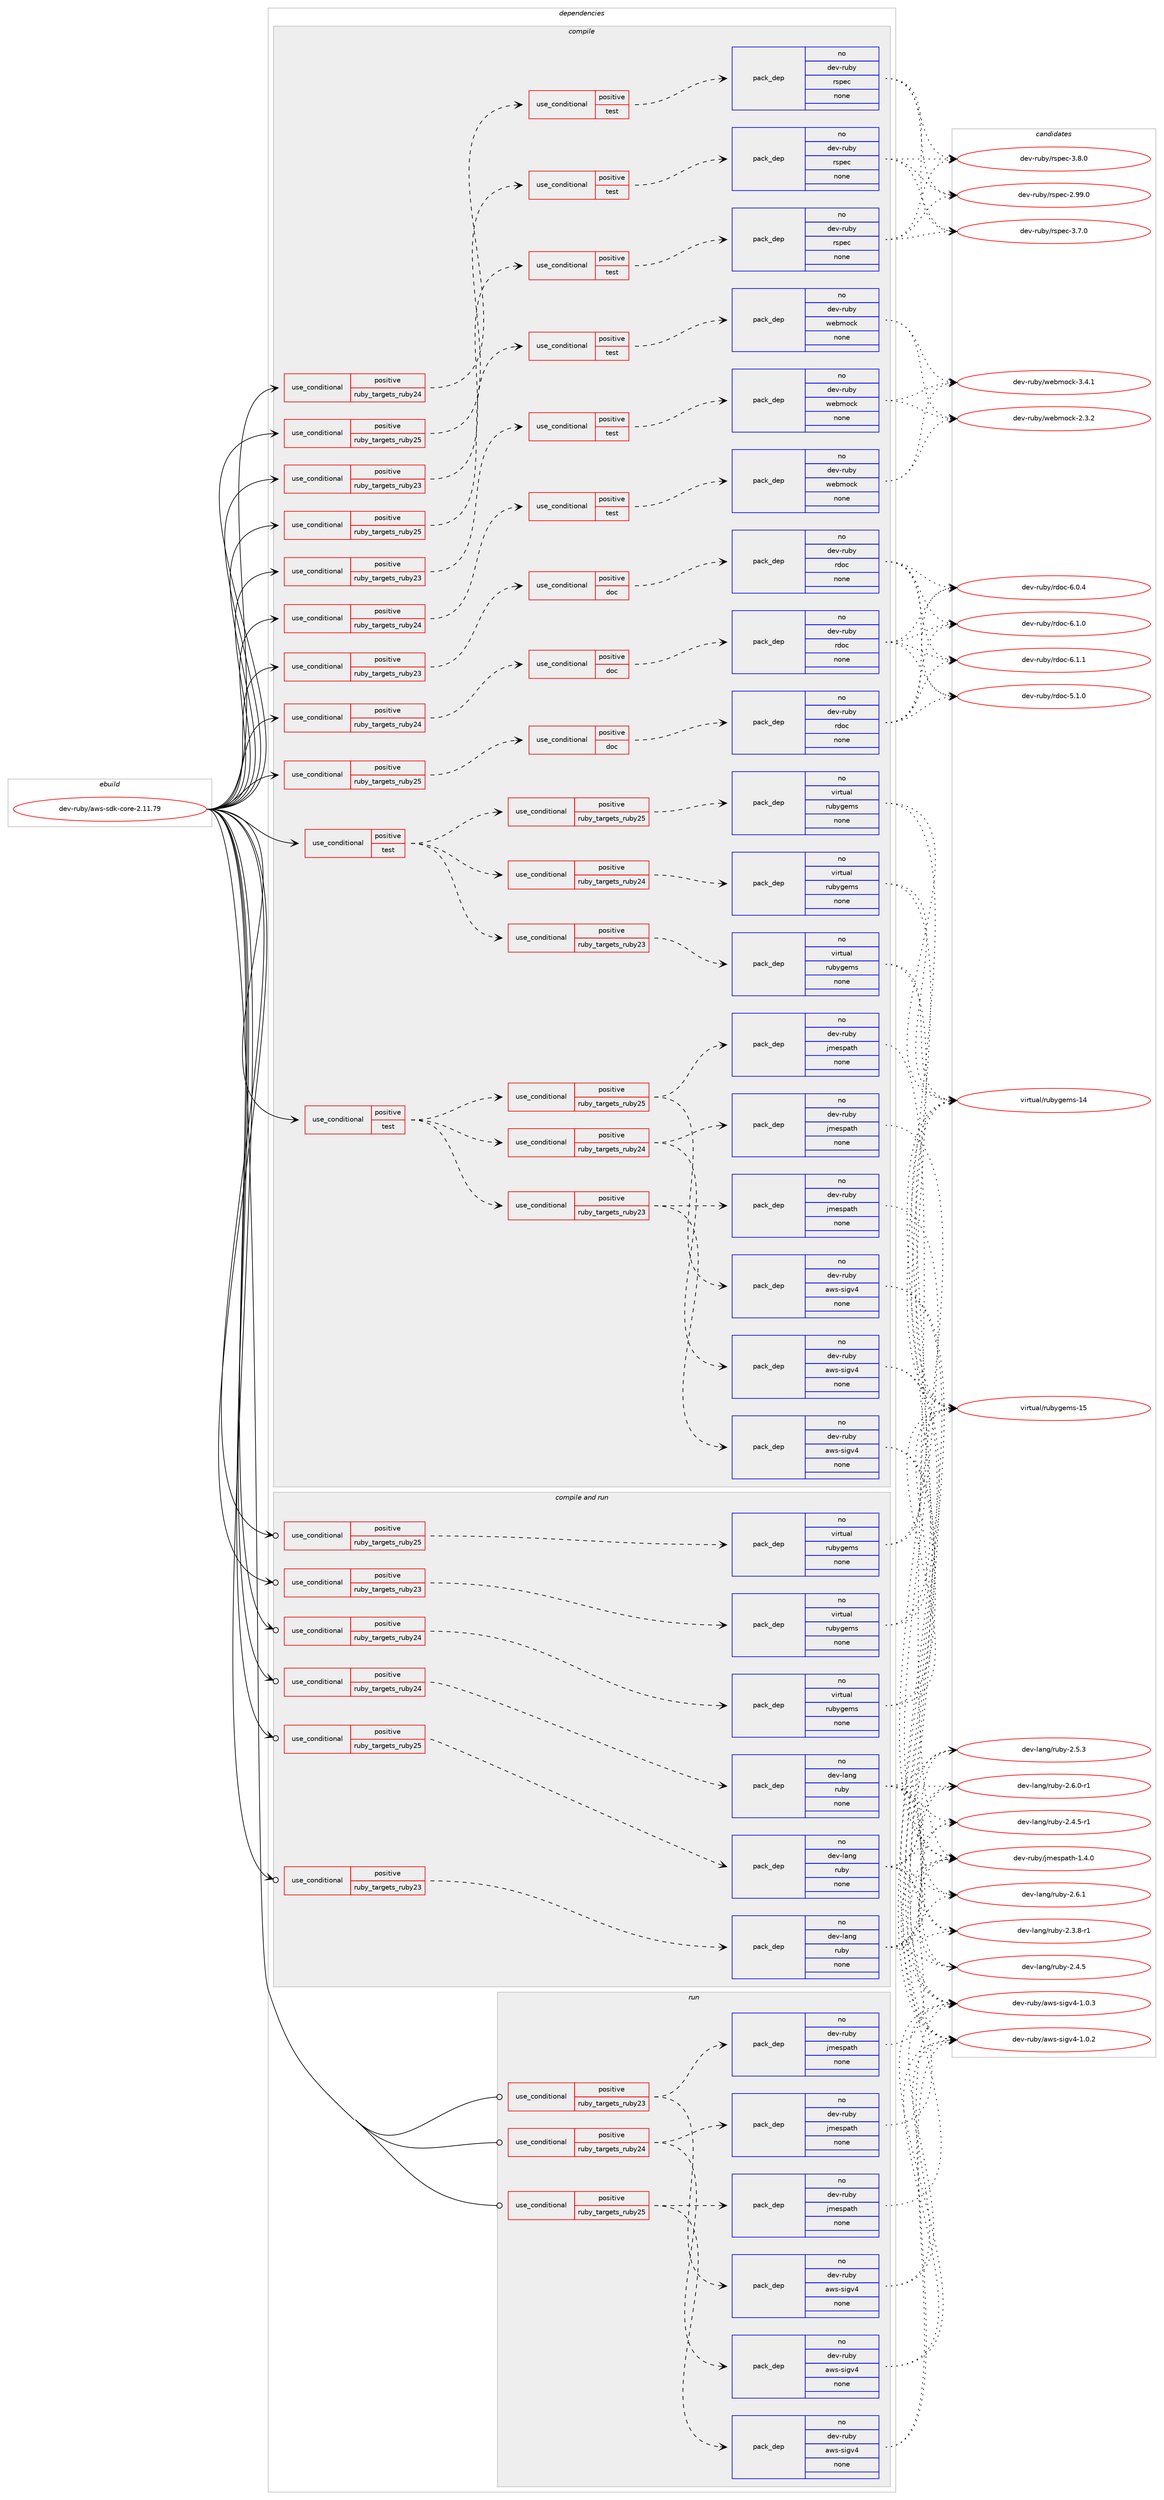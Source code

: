 digraph prolog {

# *************
# Graph options
# *************

newrank=true;
concentrate=true;
compound=true;
graph [rankdir=LR,fontname=Helvetica,fontsize=10,ranksep=1.5];#, ranksep=2.5, nodesep=0.2];
edge  [arrowhead=vee];
node  [fontname=Helvetica,fontsize=10];

# **********
# The ebuild
# **********

subgraph cluster_leftcol {
color=gray;
rank=same;
label=<<i>ebuild</i>>;
id [label="dev-ruby/aws-sdk-core-2.11.79", color=red, width=4, href="../dev-ruby/aws-sdk-core-2.11.79.svg"];
}

# ****************
# The dependencies
# ****************

subgraph cluster_midcol {
color=gray;
label=<<i>dependencies</i>>;
subgraph cluster_compile {
fillcolor="#eeeeee";
style=filled;
label=<<i>compile</i>>;
subgraph cond394315 {
dependency1482805 [label=<<TABLE BORDER="0" CELLBORDER="1" CELLSPACING="0" CELLPADDING="4"><TR><TD ROWSPAN="3" CELLPADDING="10">use_conditional</TD></TR><TR><TD>positive</TD></TR><TR><TD>ruby_targets_ruby23</TD></TR></TABLE>>, shape=none, color=red];
subgraph cond394316 {
dependency1482806 [label=<<TABLE BORDER="0" CELLBORDER="1" CELLSPACING="0" CELLPADDING="4"><TR><TD ROWSPAN="3" CELLPADDING="10">use_conditional</TD></TR><TR><TD>positive</TD></TR><TR><TD>doc</TD></TR></TABLE>>, shape=none, color=red];
subgraph pack1065058 {
dependency1482807 [label=<<TABLE BORDER="0" CELLBORDER="1" CELLSPACING="0" CELLPADDING="4" WIDTH="220"><TR><TD ROWSPAN="6" CELLPADDING="30">pack_dep</TD></TR><TR><TD WIDTH="110">no</TD></TR><TR><TD>dev-ruby</TD></TR><TR><TD>rdoc</TD></TR><TR><TD>none</TD></TR><TR><TD></TD></TR></TABLE>>, shape=none, color=blue];
}
dependency1482806:e -> dependency1482807:w [weight=20,style="dashed",arrowhead="vee"];
}
dependency1482805:e -> dependency1482806:w [weight=20,style="dashed",arrowhead="vee"];
}
id:e -> dependency1482805:w [weight=20,style="solid",arrowhead="vee"];
subgraph cond394317 {
dependency1482808 [label=<<TABLE BORDER="0" CELLBORDER="1" CELLSPACING="0" CELLPADDING="4"><TR><TD ROWSPAN="3" CELLPADDING="10">use_conditional</TD></TR><TR><TD>positive</TD></TR><TR><TD>ruby_targets_ruby23</TD></TR></TABLE>>, shape=none, color=red];
subgraph cond394318 {
dependency1482809 [label=<<TABLE BORDER="0" CELLBORDER="1" CELLSPACING="0" CELLPADDING="4"><TR><TD ROWSPAN="3" CELLPADDING="10">use_conditional</TD></TR><TR><TD>positive</TD></TR><TR><TD>test</TD></TR></TABLE>>, shape=none, color=red];
subgraph pack1065059 {
dependency1482810 [label=<<TABLE BORDER="0" CELLBORDER="1" CELLSPACING="0" CELLPADDING="4" WIDTH="220"><TR><TD ROWSPAN="6" CELLPADDING="30">pack_dep</TD></TR><TR><TD WIDTH="110">no</TD></TR><TR><TD>dev-ruby</TD></TR><TR><TD>rspec</TD></TR><TR><TD>none</TD></TR><TR><TD></TD></TR></TABLE>>, shape=none, color=blue];
}
dependency1482809:e -> dependency1482810:w [weight=20,style="dashed",arrowhead="vee"];
}
dependency1482808:e -> dependency1482809:w [weight=20,style="dashed",arrowhead="vee"];
}
id:e -> dependency1482808:w [weight=20,style="solid",arrowhead="vee"];
subgraph cond394319 {
dependency1482811 [label=<<TABLE BORDER="0" CELLBORDER="1" CELLSPACING="0" CELLPADDING="4"><TR><TD ROWSPAN="3" CELLPADDING="10">use_conditional</TD></TR><TR><TD>positive</TD></TR><TR><TD>ruby_targets_ruby23</TD></TR></TABLE>>, shape=none, color=red];
subgraph cond394320 {
dependency1482812 [label=<<TABLE BORDER="0" CELLBORDER="1" CELLSPACING="0" CELLPADDING="4"><TR><TD ROWSPAN="3" CELLPADDING="10">use_conditional</TD></TR><TR><TD>positive</TD></TR><TR><TD>test</TD></TR></TABLE>>, shape=none, color=red];
subgraph pack1065060 {
dependency1482813 [label=<<TABLE BORDER="0" CELLBORDER="1" CELLSPACING="0" CELLPADDING="4" WIDTH="220"><TR><TD ROWSPAN="6" CELLPADDING="30">pack_dep</TD></TR><TR><TD WIDTH="110">no</TD></TR><TR><TD>dev-ruby</TD></TR><TR><TD>webmock</TD></TR><TR><TD>none</TD></TR><TR><TD></TD></TR></TABLE>>, shape=none, color=blue];
}
dependency1482812:e -> dependency1482813:w [weight=20,style="dashed",arrowhead="vee"];
}
dependency1482811:e -> dependency1482812:w [weight=20,style="dashed",arrowhead="vee"];
}
id:e -> dependency1482811:w [weight=20,style="solid",arrowhead="vee"];
subgraph cond394321 {
dependency1482814 [label=<<TABLE BORDER="0" CELLBORDER="1" CELLSPACING="0" CELLPADDING="4"><TR><TD ROWSPAN="3" CELLPADDING="10">use_conditional</TD></TR><TR><TD>positive</TD></TR><TR><TD>ruby_targets_ruby24</TD></TR></TABLE>>, shape=none, color=red];
subgraph cond394322 {
dependency1482815 [label=<<TABLE BORDER="0" CELLBORDER="1" CELLSPACING="0" CELLPADDING="4"><TR><TD ROWSPAN="3" CELLPADDING="10">use_conditional</TD></TR><TR><TD>positive</TD></TR><TR><TD>doc</TD></TR></TABLE>>, shape=none, color=red];
subgraph pack1065061 {
dependency1482816 [label=<<TABLE BORDER="0" CELLBORDER="1" CELLSPACING="0" CELLPADDING="4" WIDTH="220"><TR><TD ROWSPAN="6" CELLPADDING="30">pack_dep</TD></TR><TR><TD WIDTH="110">no</TD></TR><TR><TD>dev-ruby</TD></TR><TR><TD>rdoc</TD></TR><TR><TD>none</TD></TR><TR><TD></TD></TR></TABLE>>, shape=none, color=blue];
}
dependency1482815:e -> dependency1482816:w [weight=20,style="dashed",arrowhead="vee"];
}
dependency1482814:e -> dependency1482815:w [weight=20,style="dashed",arrowhead="vee"];
}
id:e -> dependency1482814:w [weight=20,style="solid",arrowhead="vee"];
subgraph cond394323 {
dependency1482817 [label=<<TABLE BORDER="0" CELLBORDER="1" CELLSPACING="0" CELLPADDING="4"><TR><TD ROWSPAN="3" CELLPADDING="10">use_conditional</TD></TR><TR><TD>positive</TD></TR><TR><TD>ruby_targets_ruby24</TD></TR></TABLE>>, shape=none, color=red];
subgraph cond394324 {
dependency1482818 [label=<<TABLE BORDER="0" CELLBORDER="1" CELLSPACING="0" CELLPADDING="4"><TR><TD ROWSPAN="3" CELLPADDING="10">use_conditional</TD></TR><TR><TD>positive</TD></TR><TR><TD>test</TD></TR></TABLE>>, shape=none, color=red];
subgraph pack1065062 {
dependency1482819 [label=<<TABLE BORDER="0" CELLBORDER="1" CELLSPACING="0" CELLPADDING="4" WIDTH="220"><TR><TD ROWSPAN="6" CELLPADDING="30">pack_dep</TD></TR><TR><TD WIDTH="110">no</TD></TR><TR><TD>dev-ruby</TD></TR><TR><TD>rspec</TD></TR><TR><TD>none</TD></TR><TR><TD></TD></TR></TABLE>>, shape=none, color=blue];
}
dependency1482818:e -> dependency1482819:w [weight=20,style="dashed",arrowhead="vee"];
}
dependency1482817:e -> dependency1482818:w [weight=20,style="dashed",arrowhead="vee"];
}
id:e -> dependency1482817:w [weight=20,style="solid",arrowhead="vee"];
subgraph cond394325 {
dependency1482820 [label=<<TABLE BORDER="0" CELLBORDER="1" CELLSPACING="0" CELLPADDING="4"><TR><TD ROWSPAN="3" CELLPADDING="10">use_conditional</TD></TR><TR><TD>positive</TD></TR><TR><TD>ruby_targets_ruby24</TD></TR></TABLE>>, shape=none, color=red];
subgraph cond394326 {
dependency1482821 [label=<<TABLE BORDER="0" CELLBORDER="1" CELLSPACING="0" CELLPADDING="4"><TR><TD ROWSPAN="3" CELLPADDING="10">use_conditional</TD></TR><TR><TD>positive</TD></TR><TR><TD>test</TD></TR></TABLE>>, shape=none, color=red];
subgraph pack1065063 {
dependency1482822 [label=<<TABLE BORDER="0" CELLBORDER="1" CELLSPACING="0" CELLPADDING="4" WIDTH="220"><TR><TD ROWSPAN="6" CELLPADDING="30">pack_dep</TD></TR><TR><TD WIDTH="110">no</TD></TR><TR><TD>dev-ruby</TD></TR><TR><TD>webmock</TD></TR><TR><TD>none</TD></TR><TR><TD></TD></TR></TABLE>>, shape=none, color=blue];
}
dependency1482821:e -> dependency1482822:w [weight=20,style="dashed",arrowhead="vee"];
}
dependency1482820:e -> dependency1482821:w [weight=20,style="dashed",arrowhead="vee"];
}
id:e -> dependency1482820:w [weight=20,style="solid",arrowhead="vee"];
subgraph cond394327 {
dependency1482823 [label=<<TABLE BORDER="0" CELLBORDER="1" CELLSPACING="0" CELLPADDING="4"><TR><TD ROWSPAN="3" CELLPADDING="10">use_conditional</TD></TR><TR><TD>positive</TD></TR><TR><TD>ruby_targets_ruby25</TD></TR></TABLE>>, shape=none, color=red];
subgraph cond394328 {
dependency1482824 [label=<<TABLE BORDER="0" CELLBORDER="1" CELLSPACING="0" CELLPADDING="4"><TR><TD ROWSPAN="3" CELLPADDING="10">use_conditional</TD></TR><TR><TD>positive</TD></TR><TR><TD>doc</TD></TR></TABLE>>, shape=none, color=red];
subgraph pack1065064 {
dependency1482825 [label=<<TABLE BORDER="0" CELLBORDER="1" CELLSPACING="0" CELLPADDING="4" WIDTH="220"><TR><TD ROWSPAN="6" CELLPADDING="30">pack_dep</TD></TR><TR><TD WIDTH="110">no</TD></TR><TR><TD>dev-ruby</TD></TR><TR><TD>rdoc</TD></TR><TR><TD>none</TD></TR><TR><TD></TD></TR></TABLE>>, shape=none, color=blue];
}
dependency1482824:e -> dependency1482825:w [weight=20,style="dashed",arrowhead="vee"];
}
dependency1482823:e -> dependency1482824:w [weight=20,style="dashed",arrowhead="vee"];
}
id:e -> dependency1482823:w [weight=20,style="solid",arrowhead="vee"];
subgraph cond394329 {
dependency1482826 [label=<<TABLE BORDER="0" CELLBORDER="1" CELLSPACING="0" CELLPADDING="4"><TR><TD ROWSPAN="3" CELLPADDING="10">use_conditional</TD></TR><TR><TD>positive</TD></TR><TR><TD>ruby_targets_ruby25</TD></TR></TABLE>>, shape=none, color=red];
subgraph cond394330 {
dependency1482827 [label=<<TABLE BORDER="0" CELLBORDER="1" CELLSPACING="0" CELLPADDING="4"><TR><TD ROWSPAN="3" CELLPADDING="10">use_conditional</TD></TR><TR><TD>positive</TD></TR><TR><TD>test</TD></TR></TABLE>>, shape=none, color=red];
subgraph pack1065065 {
dependency1482828 [label=<<TABLE BORDER="0" CELLBORDER="1" CELLSPACING="0" CELLPADDING="4" WIDTH="220"><TR><TD ROWSPAN="6" CELLPADDING="30">pack_dep</TD></TR><TR><TD WIDTH="110">no</TD></TR><TR><TD>dev-ruby</TD></TR><TR><TD>rspec</TD></TR><TR><TD>none</TD></TR><TR><TD></TD></TR></TABLE>>, shape=none, color=blue];
}
dependency1482827:e -> dependency1482828:w [weight=20,style="dashed",arrowhead="vee"];
}
dependency1482826:e -> dependency1482827:w [weight=20,style="dashed",arrowhead="vee"];
}
id:e -> dependency1482826:w [weight=20,style="solid",arrowhead="vee"];
subgraph cond394331 {
dependency1482829 [label=<<TABLE BORDER="0" CELLBORDER="1" CELLSPACING="0" CELLPADDING="4"><TR><TD ROWSPAN="3" CELLPADDING="10">use_conditional</TD></TR><TR><TD>positive</TD></TR><TR><TD>ruby_targets_ruby25</TD></TR></TABLE>>, shape=none, color=red];
subgraph cond394332 {
dependency1482830 [label=<<TABLE BORDER="0" CELLBORDER="1" CELLSPACING="0" CELLPADDING="4"><TR><TD ROWSPAN="3" CELLPADDING="10">use_conditional</TD></TR><TR><TD>positive</TD></TR><TR><TD>test</TD></TR></TABLE>>, shape=none, color=red];
subgraph pack1065066 {
dependency1482831 [label=<<TABLE BORDER="0" CELLBORDER="1" CELLSPACING="0" CELLPADDING="4" WIDTH="220"><TR><TD ROWSPAN="6" CELLPADDING="30">pack_dep</TD></TR><TR><TD WIDTH="110">no</TD></TR><TR><TD>dev-ruby</TD></TR><TR><TD>webmock</TD></TR><TR><TD>none</TD></TR><TR><TD></TD></TR></TABLE>>, shape=none, color=blue];
}
dependency1482830:e -> dependency1482831:w [weight=20,style="dashed",arrowhead="vee"];
}
dependency1482829:e -> dependency1482830:w [weight=20,style="dashed",arrowhead="vee"];
}
id:e -> dependency1482829:w [weight=20,style="solid",arrowhead="vee"];
subgraph cond394333 {
dependency1482832 [label=<<TABLE BORDER="0" CELLBORDER="1" CELLSPACING="0" CELLPADDING="4"><TR><TD ROWSPAN="3" CELLPADDING="10">use_conditional</TD></TR><TR><TD>positive</TD></TR><TR><TD>test</TD></TR></TABLE>>, shape=none, color=red];
subgraph cond394334 {
dependency1482833 [label=<<TABLE BORDER="0" CELLBORDER="1" CELLSPACING="0" CELLPADDING="4"><TR><TD ROWSPAN="3" CELLPADDING="10">use_conditional</TD></TR><TR><TD>positive</TD></TR><TR><TD>ruby_targets_ruby23</TD></TR></TABLE>>, shape=none, color=red];
subgraph pack1065067 {
dependency1482834 [label=<<TABLE BORDER="0" CELLBORDER="1" CELLSPACING="0" CELLPADDING="4" WIDTH="220"><TR><TD ROWSPAN="6" CELLPADDING="30">pack_dep</TD></TR><TR><TD WIDTH="110">no</TD></TR><TR><TD>dev-ruby</TD></TR><TR><TD>aws-sigv4</TD></TR><TR><TD>none</TD></TR><TR><TD></TD></TR></TABLE>>, shape=none, color=blue];
}
dependency1482833:e -> dependency1482834:w [weight=20,style="dashed",arrowhead="vee"];
subgraph pack1065068 {
dependency1482835 [label=<<TABLE BORDER="0" CELLBORDER="1" CELLSPACING="0" CELLPADDING="4" WIDTH="220"><TR><TD ROWSPAN="6" CELLPADDING="30">pack_dep</TD></TR><TR><TD WIDTH="110">no</TD></TR><TR><TD>dev-ruby</TD></TR><TR><TD>jmespath</TD></TR><TR><TD>none</TD></TR><TR><TD></TD></TR></TABLE>>, shape=none, color=blue];
}
dependency1482833:e -> dependency1482835:w [weight=20,style="dashed",arrowhead="vee"];
}
dependency1482832:e -> dependency1482833:w [weight=20,style="dashed",arrowhead="vee"];
subgraph cond394335 {
dependency1482836 [label=<<TABLE BORDER="0" CELLBORDER="1" CELLSPACING="0" CELLPADDING="4"><TR><TD ROWSPAN="3" CELLPADDING="10">use_conditional</TD></TR><TR><TD>positive</TD></TR><TR><TD>ruby_targets_ruby24</TD></TR></TABLE>>, shape=none, color=red];
subgraph pack1065069 {
dependency1482837 [label=<<TABLE BORDER="0" CELLBORDER="1" CELLSPACING="0" CELLPADDING="4" WIDTH="220"><TR><TD ROWSPAN="6" CELLPADDING="30">pack_dep</TD></TR><TR><TD WIDTH="110">no</TD></TR><TR><TD>dev-ruby</TD></TR><TR><TD>aws-sigv4</TD></TR><TR><TD>none</TD></TR><TR><TD></TD></TR></TABLE>>, shape=none, color=blue];
}
dependency1482836:e -> dependency1482837:w [weight=20,style="dashed",arrowhead="vee"];
subgraph pack1065070 {
dependency1482838 [label=<<TABLE BORDER="0" CELLBORDER="1" CELLSPACING="0" CELLPADDING="4" WIDTH="220"><TR><TD ROWSPAN="6" CELLPADDING="30">pack_dep</TD></TR><TR><TD WIDTH="110">no</TD></TR><TR><TD>dev-ruby</TD></TR><TR><TD>jmespath</TD></TR><TR><TD>none</TD></TR><TR><TD></TD></TR></TABLE>>, shape=none, color=blue];
}
dependency1482836:e -> dependency1482838:w [weight=20,style="dashed",arrowhead="vee"];
}
dependency1482832:e -> dependency1482836:w [weight=20,style="dashed",arrowhead="vee"];
subgraph cond394336 {
dependency1482839 [label=<<TABLE BORDER="0" CELLBORDER="1" CELLSPACING="0" CELLPADDING="4"><TR><TD ROWSPAN="3" CELLPADDING="10">use_conditional</TD></TR><TR><TD>positive</TD></TR><TR><TD>ruby_targets_ruby25</TD></TR></TABLE>>, shape=none, color=red];
subgraph pack1065071 {
dependency1482840 [label=<<TABLE BORDER="0" CELLBORDER="1" CELLSPACING="0" CELLPADDING="4" WIDTH="220"><TR><TD ROWSPAN="6" CELLPADDING="30">pack_dep</TD></TR><TR><TD WIDTH="110">no</TD></TR><TR><TD>dev-ruby</TD></TR><TR><TD>aws-sigv4</TD></TR><TR><TD>none</TD></TR><TR><TD></TD></TR></TABLE>>, shape=none, color=blue];
}
dependency1482839:e -> dependency1482840:w [weight=20,style="dashed",arrowhead="vee"];
subgraph pack1065072 {
dependency1482841 [label=<<TABLE BORDER="0" CELLBORDER="1" CELLSPACING="0" CELLPADDING="4" WIDTH="220"><TR><TD ROWSPAN="6" CELLPADDING="30">pack_dep</TD></TR><TR><TD WIDTH="110">no</TD></TR><TR><TD>dev-ruby</TD></TR><TR><TD>jmespath</TD></TR><TR><TD>none</TD></TR><TR><TD></TD></TR></TABLE>>, shape=none, color=blue];
}
dependency1482839:e -> dependency1482841:w [weight=20,style="dashed",arrowhead="vee"];
}
dependency1482832:e -> dependency1482839:w [weight=20,style="dashed",arrowhead="vee"];
}
id:e -> dependency1482832:w [weight=20,style="solid",arrowhead="vee"];
subgraph cond394337 {
dependency1482842 [label=<<TABLE BORDER="0" CELLBORDER="1" CELLSPACING="0" CELLPADDING="4"><TR><TD ROWSPAN="3" CELLPADDING="10">use_conditional</TD></TR><TR><TD>positive</TD></TR><TR><TD>test</TD></TR></TABLE>>, shape=none, color=red];
subgraph cond394338 {
dependency1482843 [label=<<TABLE BORDER="0" CELLBORDER="1" CELLSPACING="0" CELLPADDING="4"><TR><TD ROWSPAN="3" CELLPADDING="10">use_conditional</TD></TR><TR><TD>positive</TD></TR><TR><TD>ruby_targets_ruby23</TD></TR></TABLE>>, shape=none, color=red];
subgraph pack1065073 {
dependency1482844 [label=<<TABLE BORDER="0" CELLBORDER="1" CELLSPACING="0" CELLPADDING="4" WIDTH="220"><TR><TD ROWSPAN="6" CELLPADDING="30">pack_dep</TD></TR><TR><TD WIDTH="110">no</TD></TR><TR><TD>virtual</TD></TR><TR><TD>rubygems</TD></TR><TR><TD>none</TD></TR><TR><TD></TD></TR></TABLE>>, shape=none, color=blue];
}
dependency1482843:e -> dependency1482844:w [weight=20,style="dashed",arrowhead="vee"];
}
dependency1482842:e -> dependency1482843:w [weight=20,style="dashed",arrowhead="vee"];
subgraph cond394339 {
dependency1482845 [label=<<TABLE BORDER="0" CELLBORDER="1" CELLSPACING="0" CELLPADDING="4"><TR><TD ROWSPAN="3" CELLPADDING="10">use_conditional</TD></TR><TR><TD>positive</TD></TR><TR><TD>ruby_targets_ruby24</TD></TR></TABLE>>, shape=none, color=red];
subgraph pack1065074 {
dependency1482846 [label=<<TABLE BORDER="0" CELLBORDER="1" CELLSPACING="0" CELLPADDING="4" WIDTH="220"><TR><TD ROWSPAN="6" CELLPADDING="30">pack_dep</TD></TR><TR><TD WIDTH="110">no</TD></TR><TR><TD>virtual</TD></TR><TR><TD>rubygems</TD></TR><TR><TD>none</TD></TR><TR><TD></TD></TR></TABLE>>, shape=none, color=blue];
}
dependency1482845:e -> dependency1482846:w [weight=20,style="dashed",arrowhead="vee"];
}
dependency1482842:e -> dependency1482845:w [weight=20,style="dashed",arrowhead="vee"];
subgraph cond394340 {
dependency1482847 [label=<<TABLE BORDER="0" CELLBORDER="1" CELLSPACING="0" CELLPADDING="4"><TR><TD ROWSPAN="3" CELLPADDING="10">use_conditional</TD></TR><TR><TD>positive</TD></TR><TR><TD>ruby_targets_ruby25</TD></TR></TABLE>>, shape=none, color=red];
subgraph pack1065075 {
dependency1482848 [label=<<TABLE BORDER="0" CELLBORDER="1" CELLSPACING="0" CELLPADDING="4" WIDTH="220"><TR><TD ROWSPAN="6" CELLPADDING="30">pack_dep</TD></TR><TR><TD WIDTH="110">no</TD></TR><TR><TD>virtual</TD></TR><TR><TD>rubygems</TD></TR><TR><TD>none</TD></TR><TR><TD></TD></TR></TABLE>>, shape=none, color=blue];
}
dependency1482847:e -> dependency1482848:w [weight=20,style="dashed",arrowhead="vee"];
}
dependency1482842:e -> dependency1482847:w [weight=20,style="dashed",arrowhead="vee"];
}
id:e -> dependency1482842:w [weight=20,style="solid",arrowhead="vee"];
}
subgraph cluster_compileandrun {
fillcolor="#eeeeee";
style=filled;
label=<<i>compile and run</i>>;
subgraph cond394341 {
dependency1482849 [label=<<TABLE BORDER="0" CELLBORDER="1" CELLSPACING="0" CELLPADDING="4"><TR><TD ROWSPAN="3" CELLPADDING="10">use_conditional</TD></TR><TR><TD>positive</TD></TR><TR><TD>ruby_targets_ruby23</TD></TR></TABLE>>, shape=none, color=red];
subgraph pack1065076 {
dependency1482850 [label=<<TABLE BORDER="0" CELLBORDER="1" CELLSPACING="0" CELLPADDING="4" WIDTH="220"><TR><TD ROWSPAN="6" CELLPADDING="30">pack_dep</TD></TR><TR><TD WIDTH="110">no</TD></TR><TR><TD>dev-lang</TD></TR><TR><TD>ruby</TD></TR><TR><TD>none</TD></TR><TR><TD></TD></TR></TABLE>>, shape=none, color=blue];
}
dependency1482849:e -> dependency1482850:w [weight=20,style="dashed",arrowhead="vee"];
}
id:e -> dependency1482849:w [weight=20,style="solid",arrowhead="odotvee"];
subgraph cond394342 {
dependency1482851 [label=<<TABLE BORDER="0" CELLBORDER="1" CELLSPACING="0" CELLPADDING="4"><TR><TD ROWSPAN="3" CELLPADDING="10">use_conditional</TD></TR><TR><TD>positive</TD></TR><TR><TD>ruby_targets_ruby23</TD></TR></TABLE>>, shape=none, color=red];
subgraph pack1065077 {
dependency1482852 [label=<<TABLE BORDER="0" CELLBORDER="1" CELLSPACING="0" CELLPADDING="4" WIDTH="220"><TR><TD ROWSPAN="6" CELLPADDING="30">pack_dep</TD></TR><TR><TD WIDTH="110">no</TD></TR><TR><TD>virtual</TD></TR><TR><TD>rubygems</TD></TR><TR><TD>none</TD></TR><TR><TD></TD></TR></TABLE>>, shape=none, color=blue];
}
dependency1482851:e -> dependency1482852:w [weight=20,style="dashed",arrowhead="vee"];
}
id:e -> dependency1482851:w [weight=20,style="solid",arrowhead="odotvee"];
subgraph cond394343 {
dependency1482853 [label=<<TABLE BORDER="0" CELLBORDER="1" CELLSPACING="0" CELLPADDING="4"><TR><TD ROWSPAN="3" CELLPADDING="10">use_conditional</TD></TR><TR><TD>positive</TD></TR><TR><TD>ruby_targets_ruby24</TD></TR></TABLE>>, shape=none, color=red];
subgraph pack1065078 {
dependency1482854 [label=<<TABLE BORDER="0" CELLBORDER="1" CELLSPACING="0" CELLPADDING="4" WIDTH="220"><TR><TD ROWSPAN="6" CELLPADDING="30">pack_dep</TD></TR><TR><TD WIDTH="110">no</TD></TR><TR><TD>dev-lang</TD></TR><TR><TD>ruby</TD></TR><TR><TD>none</TD></TR><TR><TD></TD></TR></TABLE>>, shape=none, color=blue];
}
dependency1482853:e -> dependency1482854:w [weight=20,style="dashed",arrowhead="vee"];
}
id:e -> dependency1482853:w [weight=20,style="solid",arrowhead="odotvee"];
subgraph cond394344 {
dependency1482855 [label=<<TABLE BORDER="0" CELLBORDER="1" CELLSPACING="0" CELLPADDING="4"><TR><TD ROWSPAN="3" CELLPADDING="10">use_conditional</TD></TR><TR><TD>positive</TD></TR><TR><TD>ruby_targets_ruby24</TD></TR></TABLE>>, shape=none, color=red];
subgraph pack1065079 {
dependency1482856 [label=<<TABLE BORDER="0" CELLBORDER="1" CELLSPACING="0" CELLPADDING="4" WIDTH="220"><TR><TD ROWSPAN="6" CELLPADDING="30">pack_dep</TD></TR><TR><TD WIDTH="110">no</TD></TR><TR><TD>virtual</TD></TR><TR><TD>rubygems</TD></TR><TR><TD>none</TD></TR><TR><TD></TD></TR></TABLE>>, shape=none, color=blue];
}
dependency1482855:e -> dependency1482856:w [weight=20,style="dashed",arrowhead="vee"];
}
id:e -> dependency1482855:w [weight=20,style="solid",arrowhead="odotvee"];
subgraph cond394345 {
dependency1482857 [label=<<TABLE BORDER="0" CELLBORDER="1" CELLSPACING="0" CELLPADDING="4"><TR><TD ROWSPAN="3" CELLPADDING="10">use_conditional</TD></TR><TR><TD>positive</TD></TR><TR><TD>ruby_targets_ruby25</TD></TR></TABLE>>, shape=none, color=red];
subgraph pack1065080 {
dependency1482858 [label=<<TABLE BORDER="0" CELLBORDER="1" CELLSPACING="0" CELLPADDING="4" WIDTH="220"><TR><TD ROWSPAN="6" CELLPADDING="30">pack_dep</TD></TR><TR><TD WIDTH="110">no</TD></TR><TR><TD>dev-lang</TD></TR><TR><TD>ruby</TD></TR><TR><TD>none</TD></TR><TR><TD></TD></TR></TABLE>>, shape=none, color=blue];
}
dependency1482857:e -> dependency1482858:w [weight=20,style="dashed",arrowhead="vee"];
}
id:e -> dependency1482857:w [weight=20,style="solid",arrowhead="odotvee"];
subgraph cond394346 {
dependency1482859 [label=<<TABLE BORDER="0" CELLBORDER="1" CELLSPACING="0" CELLPADDING="4"><TR><TD ROWSPAN="3" CELLPADDING="10">use_conditional</TD></TR><TR><TD>positive</TD></TR><TR><TD>ruby_targets_ruby25</TD></TR></TABLE>>, shape=none, color=red];
subgraph pack1065081 {
dependency1482860 [label=<<TABLE BORDER="0" CELLBORDER="1" CELLSPACING="0" CELLPADDING="4" WIDTH="220"><TR><TD ROWSPAN="6" CELLPADDING="30">pack_dep</TD></TR><TR><TD WIDTH="110">no</TD></TR><TR><TD>virtual</TD></TR><TR><TD>rubygems</TD></TR><TR><TD>none</TD></TR><TR><TD></TD></TR></TABLE>>, shape=none, color=blue];
}
dependency1482859:e -> dependency1482860:w [weight=20,style="dashed",arrowhead="vee"];
}
id:e -> dependency1482859:w [weight=20,style="solid",arrowhead="odotvee"];
}
subgraph cluster_run {
fillcolor="#eeeeee";
style=filled;
label=<<i>run</i>>;
subgraph cond394347 {
dependency1482861 [label=<<TABLE BORDER="0" CELLBORDER="1" CELLSPACING="0" CELLPADDING="4"><TR><TD ROWSPAN="3" CELLPADDING="10">use_conditional</TD></TR><TR><TD>positive</TD></TR><TR><TD>ruby_targets_ruby23</TD></TR></TABLE>>, shape=none, color=red];
subgraph pack1065082 {
dependency1482862 [label=<<TABLE BORDER="0" CELLBORDER="1" CELLSPACING="0" CELLPADDING="4" WIDTH="220"><TR><TD ROWSPAN="6" CELLPADDING="30">pack_dep</TD></TR><TR><TD WIDTH="110">no</TD></TR><TR><TD>dev-ruby</TD></TR><TR><TD>aws-sigv4</TD></TR><TR><TD>none</TD></TR><TR><TD></TD></TR></TABLE>>, shape=none, color=blue];
}
dependency1482861:e -> dependency1482862:w [weight=20,style="dashed",arrowhead="vee"];
subgraph pack1065083 {
dependency1482863 [label=<<TABLE BORDER="0" CELLBORDER="1" CELLSPACING="0" CELLPADDING="4" WIDTH="220"><TR><TD ROWSPAN="6" CELLPADDING="30">pack_dep</TD></TR><TR><TD WIDTH="110">no</TD></TR><TR><TD>dev-ruby</TD></TR><TR><TD>jmespath</TD></TR><TR><TD>none</TD></TR><TR><TD></TD></TR></TABLE>>, shape=none, color=blue];
}
dependency1482861:e -> dependency1482863:w [weight=20,style="dashed",arrowhead="vee"];
}
id:e -> dependency1482861:w [weight=20,style="solid",arrowhead="odot"];
subgraph cond394348 {
dependency1482864 [label=<<TABLE BORDER="0" CELLBORDER="1" CELLSPACING="0" CELLPADDING="4"><TR><TD ROWSPAN="3" CELLPADDING="10">use_conditional</TD></TR><TR><TD>positive</TD></TR><TR><TD>ruby_targets_ruby24</TD></TR></TABLE>>, shape=none, color=red];
subgraph pack1065084 {
dependency1482865 [label=<<TABLE BORDER="0" CELLBORDER="1" CELLSPACING="0" CELLPADDING="4" WIDTH="220"><TR><TD ROWSPAN="6" CELLPADDING="30">pack_dep</TD></TR><TR><TD WIDTH="110">no</TD></TR><TR><TD>dev-ruby</TD></TR><TR><TD>aws-sigv4</TD></TR><TR><TD>none</TD></TR><TR><TD></TD></TR></TABLE>>, shape=none, color=blue];
}
dependency1482864:e -> dependency1482865:w [weight=20,style="dashed",arrowhead="vee"];
subgraph pack1065085 {
dependency1482866 [label=<<TABLE BORDER="0" CELLBORDER="1" CELLSPACING="0" CELLPADDING="4" WIDTH="220"><TR><TD ROWSPAN="6" CELLPADDING="30">pack_dep</TD></TR><TR><TD WIDTH="110">no</TD></TR><TR><TD>dev-ruby</TD></TR><TR><TD>jmespath</TD></TR><TR><TD>none</TD></TR><TR><TD></TD></TR></TABLE>>, shape=none, color=blue];
}
dependency1482864:e -> dependency1482866:w [weight=20,style="dashed",arrowhead="vee"];
}
id:e -> dependency1482864:w [weight=20,style="solid",arrowhead="odot"];
subgraph cond394349 {
dependency1482867 [label=<<TABLE BORDER="0" CELLBORDER="1" CELLSPACING="0" CELLPADDING="4"><TR><TD ROWSPAN="3" CELLPADDING="10">use_conditional</TD></TR><TR><TD>positive</TD></TR><TR><TD>ruby_targets_ruby25</TD></TR></TABLE>>, shape=none, color=red];
subgraph pack1065086 {
dependency1482868 [label=<<TABLE BORDER="0" CELLBORDER="1" CELLSPACING="0" CELLPADDING="4" WIDTH="220"><TR><TD ROWSPAN="6" CELLPADDING="30">pack_dep</TD></TR><TR><TD WIDTH="110">no</TD></TR><TR><TD>dev-ruby</TD></TR><TR><TD>aws-sigv4</TD></TR><TR><TD>none</TD></TR><TR><TD></TD></TR></TABLE>>, shape=none, color=blue];
}
dependency1482867:e -> dependency1482868:w [weight=20,style="dashed",arrowhead="vee"];
subgraph pack1065087 {
dependency1482869 [label=<<TABLE BORDER="0" CELLBORDER="1" CELLSPACING="0" CELLPADDING="4" WIDTH="220"><TR><TD ROWSPAN="6" CELLPADDING="30">pack_dep</TD></TR><TR><TD WIDTH="110">no</TD></TR><TR><TD>dev-ruby</TD></TR><TR><TD>jmespath</TD></TR><TR><TD>none</TD></TR><TR><TD></TD></TR></TABLE>>, shape=none, color=blue];
}
dependency1482867:e -> dependency1482869:w [weight=20,style="dashed",arrowhead="vee"];
}
id:e -> dependency1482867:w [weight=20,style="solid",arrowhead="odot"];
}
}

# **************
# The candidates
# **************

subgraph cluster_choices {
rank=same;
color=gray;
label=<<i>candidates</i>>;

subgraph choice1065058 {
color=black;
nodesep=1;
choice10010111845114117981214711410011199455346494648 [label="dev-ruby/rdoc-5.1.0", color=red, width=4,href="../dev-ruby/rdoc-5.1.0.svg"];
choice10010111845114117981214711410011199455446484652 [label="dev-ruby/rdoc-6.0.4", color=red, width=4,href="../dev-ruby/rdoc-6.0.4.svg"];
choice10010111845114117981214711410011199455446494648 [label="dev-ruby/rdoc-6.1.0", color=red, width=4,href="../dev-ruby/rdoc-6.1.0.svg"];
choice10010111845114117981214711410011199455446494649 [label="dev-ruby/rdoc-6.1.1", color=red, width=4,href="../dev-ruby/rdoc-6.1.1.svg"];
dependency1482807:e -> choice10010111845114117981214711410011199455346494648:w [style=dotted,weight="100"];
dependency1482807:e -> choice10010111845114117981214711410011199455446484652:w [style=dotted,weight="100"];
dependency1482807:e -> choice10010111845114117981214711410011199455446494648:w [style=dotted,weight="100"];
dependency1482807:e -> choice10010111845114117981214711410011199455446494649:w [style=dotted,weight="100"];
}
subgraph choice1065059 {
color=black;
nodesep=1;
choice1001011184511411798121471141151121019945504657574648 [label="dev-ruby/rspec-2.99.0", color=red, width=4,href="../dev-ruby/rspec-2.99.0.svg"];
choice10010111845114117981214711411511210199455146554648 [label="dev-ruby/rspec-3.7.0", color=red, width=4,href="../dev-ruby/rspec-3.7.0.svg"];
choice10010111845114117981214711411511210199455146564648 [label="dev-ruby/rspec-3.8.0", color=red, width=4,href="../dev-ruby/rspec-3.8.0.svg"];
dependency1482810:e -> choice1001011184511411798121471141151121019945504657574648:w [style=dotted,weight="100"];
dependency1482810:e -> choice10010111845114117981214711411511210199455146554648:w [style=dotted,weight="100"];
dependency1482810:e -> choice10010111845114117981214711411511210199455146564648:w [style=dotted,weight="100"];
}
subgraph choice1065060 {
color=black;
nodesep=1;
choice1001011184511411798121471191019810911199107455046514650 [label="dev-ruby/webmock-2.3.2", color=red, width=4,href="../dev-ruby/webmock-2.3.2.svg"];
choice1001011184511411798121471191019810911199107455146524649 [label="dev-ruby/webmock-3.4.1", color=red, width=4,href="../dev-ruby/webmock-3.4.1.svg"];
dependency1482813:e -> choice1001011184511411798121471191019810911199107455046514650:w [style=dotted,weight="100"];
dependency1482813:e -> choice1001011184511411798121471191019810911199107455146524649:w [style=dotted,weight="100"];
}
subgraph choice1065061 {
color=black;
nodesep=1;
choice10010111845114117981214711410011199455346494648 [label="dev-ruby/rdoc-5.1.0", color=red, width=4,href="../dev-ruby/rdoc-5.1.0.svg"];
choice10010111845114117981214711410011199455446484652 [label="dev-ruby/rdoc-6.0.4", color=red, width=4,href="../dev-ruby/rdoc-6.0.4.svg"];
choice10010111845114117981214711410011199455446494648 [label="dev-ruby/rdoc-6.1.0", color=red, width=4,href="../dev-ruby/rdoc-6.1.0.svg"];
choice10010111845114117981214711410011199455446494649 [label="dev-ruby/rdoc-6.1.1", color=red, width=4,href="../dev-ruby/rdoc-6.1.1.svg"];
dependency1482816:e -> choice10010111845114117981214711410011199455346494648:w [style=dotted,weight="100"];
dependency1482816:e -> choice10010111845114117981214711410011199455446484652:w [style=dotted,weight="100"];
dependency1482816:e -> choice10010111845114117981214711410011199455446494648:w [style=dotted,weight="100"];
dependency1482816:e -> choice10010111845114117981214711410011199455446494649:w [style=dotted,weight="100"];
}
subgraph choice1065062 {
color=black;
nodesep=1;
choice1001011184511411798121471141151121019945504657574648 [label="dev-ruby/rspec-2.99.0", color=red, width=4,href="../dev-ruby/rspec-2.99.0.svg"];
choice10010111845114117981214711411511210199455146554648 [label="dev-ruby/rspec-3.7.0", color=red, width=4,href="../dev-ruby/rspec-3.7.0.svg"];
choice10010111845114117981214711411511210199455146564648 [label="dev-ruby/rspec-3.8.0", color=red, width=4,href="../dev-ruby/rspec-3.8.0.svg"];
dependency1482819:e -> choice1001011184511411798121471141151121019945504657574648:w [style=dotted,weight="100"];
dependency1482819:e -> choice10010111845114117981214711411511210199455146554648:w [style=dotted,weight="100"];
dependency1482819:e -> choice10010111845114117981214711411511210199455146564648:w [style=dotted,weight="100"];
}
subgraph choice1065063 {
color=black;
nodesep=1;
choice1001011184511411798121471191019810911199107455046514650 [label="dev-ruby/webmock-2.3.2", color=red, width=4,href="../dev-ruby/webmock-2.3.2.svg"];
choice1001011184511411798121471191019810911199107455146524649 [label="dev-ruby/webmock-3.4.1", color=red, width=4,href="../dev-ruby/webmock-3.4.1.svg"];
dependency1482822:e -> choice1001011184511411798121471191019810911199107455046514650:w [style=dotted,weight="100"];
dependency1482822:e -> choice1001011184511411798121471191019810911199107455146524649:w [style=dotted,weight="100"];
}
subgraph choice1065064 {
color=black;
nodesep=1;
choice10010111845114117981214711410011199455346494648 [label="dev-ruby/rdoc-5.1.0", color=red, width=4,href="../dev-ruby/rdoc-5.1.0.svg"];
choice10010111845114117981214711410011199455446484652 [label="dev-ruby/rdoc-6.0.4", color=red, width=4,href="../dev-ruby/rdoc-6.0.4.svg"];
choice10010111845114117981214711410011199455446494648 [label="dev-ruby/rdoc-6.1.0", color=red, width=4,href="../dev-ruby/rdoc-6.1.0.svg"];
choice10010111845114117981214711410011199455446494649 [label="dev-ruby/rdoc-6.1.1", color=red, width=4,href="../dev-ruby/rdoc-6.1.1.svg"];
dependency1482825:e -> choice10010111845114117981214711410011199455346494648:w [style=dotted,weight="100"];
dependency1482825:e -> choice10010111845114117981214711410011199455446484652:w [style=dotted,weight="100"];
dependency1482825:e -> choice10010111845114117981214711410011199455446494648:w [style=dotted,weight="100"];
dependency1482825:e -> choice10010111845114117981214711410011199455446494649:w [style=dotted,weight="100"];
}
subgraph choice1065065 {
color=black;
nodesep=1;
choice1001011184511411798121471141151121019945504657574648 [label="dev-ruby/rspec-2.99.0", color=red, width=4,href="../dev-ruby/rspec-2.99.0.svg"];
choice10010111845114117981214711411511210199455146554648 [label="dev-ruby/rspec-3.7.0", color=red, width=4,href="../dev-ruby/rspec-3.7.0.svg"];
choice10010111845114117981214711411511210199455146564648 [label="dev-ruby/rspec-3.8.0", color=red, width=4,href="../dev-ruby/rspec-3.8.0.svg"];
dependency1482828:e -> choice1001011184511411798121471141151121019945504657574648:w [style=dotted,weight="100"];
dependency1482828:e -> choice10010111845114117981214711411511210199455146554648:w [style=dotted,weight="100"];
dependency1482828:e -> choice10010111845114117981214711411511210199455146564648:w [style=dotted,weight="100"];
}
subgraph choice1065066 {
color=black;
nodesep=1;
choice1001011184511411798121471191019810911199107455046514650 [label="dev-ruby/webmock-2.3.2", color=red, width=4,href="../dev-ruby/webmock-2.3.2.svg"];
choice1001011184511411798121471191019810911199107455146524649 [label="dev-ruby/webmock-3.4.1", color=red, width=4,href="../dev-ruby/webmock-3.4.1.svg"];
dependency1482831:e -> choice1001011184511411798121471191019810911199107455046514650:w [style=dotted,weight="100"];
dependency1482831:e -> choice1001011184511411798121471191019810911199107455146524649:w [style=dotted,weight="100"];
}
subgraph choice1065067 {
color=black;
nodesep=1;
choice100101118451141179812147971191154511510510311852454946484650 [label="dev-ruby/aws-sigv4-1.0.2", color=red, width=4,href="../dev-ruby/aws-sigv4-1.0.2.svg"];
choice100101118451141179812147971191154511510510311852454946484651 [label="dev-ruby/aws-sigv4-1.0.3", color=red, width=4,href="../dev-ruby/aws-sigv4-1.0.3.svg"];
dependency1482834:e -> choice100101118451141179812147971191154511510510311852454946484650:w [style=dotted,weight="100"];
dependency1482834:e -> choice100101118451141179812147971191154511510510311852454946484651:w [style=dotted,weight="100"];
}
subgraph choice1065068 {
color=black;
nodesep=1;
choice10010111845114117981214710610910111511297116104454946524648 [label="dev-ruby/jmespath-1.4.0", color=red, width=4,href="../dev-ruby/jmespath-1.4.0.svg"];
dependency1482835:e -> choice10010111845114117981214710610910111511297116104454946524648:w [style=dotted,weight="100"];
}
subgraph choice1065069 {
color=black;
nodesep=1;
choice100101118451141179812147971191154511510510311852454946484650 [label="dev-ruby/aws-sigv4-1.0.2", color=red, width=4,href="../dev-ruby/aws-sigv4-1.0.2.svg"];
choice100101118451141179812147971191154511510510311852454946484651 [label="dev-ruby/aws-sigv4-1.0.3", color=red, width=4,href="../dev-ruby/aws-sigv4-1.0.3.svg"];
dependency1482837:e -> choice100101118451141179812147971191154511510510311852454946484650:w [style=dotted,weight="100"];
dependency1482837:e -> choice100101118451141179812147971191154511510510311852454946484651:w [style=dotted,weight="100"];
}
subgraph choice1065070 {
color=black;
nodesep=1;
choice10010111845114117981214710610910111511297116104454946524648 [label="dev-ruby/jmespath-1.4.0", color=red, width=4,href="../dev-ruby/jmespath-1.4.0.svg"];
dependency1482838:e -> choice10010111845114117981214710610910111511297116104454946524648:w [style=dotted,weight="100"];
}
subgraph choice1065071 {
color=black;
nodesep=1;
choice100101118451141179812147971191154511510510311852454946484650 [label="dev-ruby/aws-sigv4-1.0.2", color=red, width=4,href="../dev-ruby/aws-sigv4-1.0.2.svg"];
choice100101118451141179812147971191154511510510311852454946484651 [label="dev-ruby/aws-sigv4-1.0.3", color=red, width=4,href="../dev-ruby/aws-sigv4-1.0.3.svg"];
dependency1482840:e -> choice100101118451141179812147971191154511510510311852454946484650:w [style=dotted,weight="100"];
dependency1482840:e -> choice100101118451141179812147971191154511510510311852454946484651:w [style=dotted,weight="100"];
}
subgraph choice1065072 {
color=black;
nodesep=1;
choice10010111845114117981214710610910111511297116104454946524648 [label="dev-ruby/jmespath-1.4.0", color=red, width=4,href="../dev-ruby/jmespath-1.4.0.svg"];
dependency1482841:e -> choice10010111845114117981214710610910111511297116104454946524648:w [style=dotted,weight="100"];
}
subgraph choice1065073 {
color=black;
nodesep=1;
choice118105114116117971084711411798121103101109115454952 [label="virtual/rubygems-14", color=red, width=4,href="../virtual/rubygems-14.svg"];
choice118105114116117971084711411798121103101109115454953 [label="virtual/rubygems-15", color=red, width=4,href="../virtual/rubygems-15.svg"];
dependency1482844:e -> choice118105114116117971084711411798121103101109115454952:w [style=dotted,weight="100"];
dependency1482844:e -> choice118105114116117971084711411798121103101109115454953:w [style=dotted,weight="100"];
}
subgraph choice1065074 {
color=black;
nodesep=1;
choice118105114116117971084711411798121103101109115454952 [label="virtual/rubygems-14", color=red, width=4,href="../virtual/rubygems-14.svg"];
choice118105114116117971084711411798121103101109115454953 [label="virtual/rubygems-15", color=red, width=4,href="../virtual/rubygems-15.svg"];
dependency1482846:e -> choice118105114116117971084711411798121103101109115454952:w [style=dotted,weight="100"];
dependency1482846:e -> choice118105114116117971084711411798121103101109115454953:w [style=dotted,weight="100"];
}
subgraph choice1065075 {
color=black;
nodesep=1;
choice118105114116117971084711411798121103101109115454952 [label="virtual/rubygems-14", color=red, width=4,href="../virtual/rubygems-14.svg"];
choice118105114116117971084711411798121103101109115454953 [label="virtual/rubygems-15", color=red, width=4,href="../virtual/rubygems-15.svg"];
dependency1482848:e -> choice118105114116117971084711411798121103101109115454952:w [style=dotted,weight="100"];
dependency1482848:e -> choice118105114116117971084711411798121103101109115454953:w [style=dotted,weight="100"];
}
subgraph choice1065076 {
color=black;
nodesep=1;
choice100101118451089711010347114117981214550465146564511449 [label="dev-lang/ruby-2.3.8-r1", color=red, width=4,href="../dev-lang/ruby-2.3.8-r1.svg"];
choice10010111845108971101034711411798121455046524653 [label="dev-lang/ruby-2.4.5", color=red, width=4,href="../dev-lang/ruby-2.4.5.svg"];
choice100101118451089711010347114117981214550465246534511449 [label="dev-lang/ruby-2.4.5-r1", color=red, width=4,href="../dev-lang/ruby-2.4.5-r1.svg"];
choice10010111845108971101034711411798121455046534651 [label="dev-lang/ruby-2.5.3", color=red, width=4,href="../dev-lang/ruby-2.5.3.svg"];
choice100101118451089711010347114117981214550465446484511449 [label="dev-lang/ruby-2.6.0-r1", color=red, width=4,href="../dev-lang/ruby-2.6.0-r1.svg"];
choice10010111845108971101034711411798121455046544649 [label="dev-lang/ruby-2.6.1", color=red, width=4,href="../dev-lang/ruby-2.6.1.svg"];
dependency1482850:e -> choice100101118451089711010347114117981214550465146564511449:w [style=dotted,weight="100"];
dependency1482850:e -> choice10010111845108971101034711411798121455046524653:w [style=dotted,weight="100"];
dependency1482850:e -> choice100101118451089711010347114117981214550465246534511449:w [style=dotted,weight="100"];
dependency1482850:e -> choice10010111845108971101034711411798121455046534651:w [style=dotted,weight="100"];
dependency1482850:e -> choice100101118451089711010347114117981214550465446484511449:w [style=dotted,weight="100"];
dependency1482850:e -> choice10010111845108971101034711411798121455046544649:w [style=dotted,weight="100"];
}
subgraph choice1065077 {
color=black;
nodesep=1;
choice118105114116117971084711411798121103101109115454952 [label="virtual/rubygems-14", color=red, width=4,href="../virtual/rubygems-14.svg"];
choice118105114116117971084711411798121103101109115454953 [label="virtual/rubygems-15", color=red, width=4,href="../virtual/rubygems-15.svg"];
dependency1482852:e -> choice118105114116117971084711411798121103101109115454952:w [style=dotted,weight="100"];
dependency1482852:e -> choice118105114116117971084711411798121103101109115454953:w [style=dotted,weight="100"];
}
subgraph choice1065078 {
color=black;
nodesep=1;
choice100101118451089711010347114117981214550465146564511449 [label="dev-lang/ruby-2.3.8-r1", color=red, width=4,href="../dev-lang/ruby-2.3.8-r1.svg"];
choice10010111845108971101034711411798121455046524653 [label="dev-lang/ruby-2.4.5", color=red, width=4,href="../dev-lang/ruby-2.4.5.svg"];
choice100101118451089711010347114117981214550465246534511449 [label="dev-lang/ruby-2.4.5-r1", color=red, width=4,href="../dev-lang/ruby-2.4.5-r1.svg"];
choice10010111845108971101034711411798121455046534651 [label="dev-lang/ruby-2.5.3", color=red, width=4,href="../dev-lang/ruby-2.5.3.svg"];
choice100101118451089711010347114117981214550465446484511449 [label="dev-lang/ruby-2.6.0-r1", color=red, width=4,href="../dev-lang/ruby-2.6.0-r1.svg"];
choice10010111845108971101034711411798121455046544649 [label="dev-lang/ruby-2.6.1", color=red, width=4,href="../dev-lang/ruby-2.6.1.svg"];
dependency1482854:e -> choice100101118451089711010347114117981214550465146564511449:w [style=dotted,weight="100"];
dependency1482854:e -> choice10010111845108971101034711411798121455046524653:w [style=dotted,weight="100"];
dependency1482854:e -> choice100101118451089711010347114117981214550465246534511449:w [style=dotted,weight="100"];
dependency1482854:e -> choice10010111845108971101034711411798121455046534651:w [style=dotted,weight="100"];
dependency1482854:e -> choice100101118451089711010347114117981214550465446484511449:w [style=dotted,weight="100"];
dependency1482854:e -> choice10010111845108971101034711411798121455046544649:w [style=dotted,weight="100"];
}
subgraph choice1065079 {
color=black;
nodesep=1;
choice118105114116117971084711411798121103101109115454952 [label="virtual/rubygems-14", color=red, width=4,href="../virtual/rubygems-14.svg"];
choice118105114116117971084711411798121103101109115454953 [label="virtual/rubygems-15", color=red, width=4,href="../virtual/rubygems-15.svg"];
dependency1482856:e -> choice118105114116117971084711411798121103101109115454952:w [style=dotted,weight="100"];
dependency1482856:e -> choice118105114116117971084711411798121103101109115454953:w [style=dotted,weight="100"];
}
subgraph choice1065080 {
color=black;
nodesep=1;
choice100101118451089711010347114117981214550465146564511449 [label="dev-lang/ruby-2.3.8-r1", color=red, width=4,href="../dev-lang/ruby-2.3.8-r1.svg"];
choice10010111845108971101034711411798121455046524653 [label="dev-lang/ruby-2.4.5", color=red, width=4,href="../dev-lang/ruby-2.4.5.svg"];
choice100101118451089711010347114117981214550465246534511449 [label="dev-lang/ruby-2.4.5-r1", color=red, width=4,href="../dev-lang/ruby-2.4.5-r1.svg"];
choice10010111845108971101034711411798121455046534651 [label="dev-lang/ruby-2.5.3", color=red, width=4,href="../dev-lang/ruby-2.5.3.svg"];
choice100101118451089711010347114117981214550465446484511449 [label="dev-lang/ruby-2.6.0-r1", color=red, width=4,href="../dev-lang/ruby-2.6.0-r1.svg"];
choice10010111845108971101034711411798121455046544649 [label="dev-lang/ruby-2.6.1", color=red, width=4,href="../dev-lang/ruby-2.6.1.svg"];
dependency1482858:e -> choice100101118451089711010347114117981214550465146564511449:w [style=dotted,weight="100"];
dependency1482858:e -> choice10010111845108971101034711411798121455046524653:w [style=dotted,weight="100"];
dependency1482858:e -> choice100101118451089711010347114117981214550465246534511449:w [style=dotted,weight="100"];
dependency1482858:e -> choice10010111845108971101034711411798121455046534651:w [style=dotted,weight="100"];
dependency1482858:e -> choice100101118451089711010347114117981214550465446484511449:w [style=dotted,weight="100"];
dependency1482858:e -> choice10010111845108971101034711411798121455046544649:w [style=dotted,weight="100"];
}
subgraph choice1065081 {
color=black;
nodesep=1;
choice118105114116117971084711411798121103101109115454952 [label="virtual/rubygems-14", color=red, width=4,href="../virtual/rubygems-14.svg"];
choice118105114116117971084711411798121103101109115454953 [label="virtual/rubygems-15", color=red, width=4,href="../virtual/rubygems-15.svg"];
dependency1482860:e -> choice118105114116117971084711411798121103101109115454952:w [style=dotted,weight="100"];
dependency1482860:e -> choice118105114116117971084711411798121103101109115454953:w [style=dotted,weight="100"];
}
subgraph choice1065082 {
color=black;
nodesep=1;
choice100101118451141179812147971191154511510510311852454946484650 [label="dev-ruby/aws-sigv4-1.0.2", color=red, width=4,href="../dev-ruby/aws-sigv4-1.0.2.svg"];
choice100101118451141179812147971191154511510510311852454946484651 [label="dev-ruby/aws-sigv4-1.0.3", color=red, width=4,href="../dev-ruby/aws-sigv4-1.0.3.svg"];
dependency1482862:e -> choice100101118451141179812147971191154511510510311852454946484650:w [style=dotted,weight="100"];
dependency1482862:e -> choice100101118451141179812147971191154511510510311852454946484651:w [style=dotted,weight="100"];
}
subgraph choice1065083 {
color=black;
nodesep=1;
choice10010111845114117981214710610910111511297116104454946524648 [label="dev-ruby/jmespath-1.4.0", color=red, width=4,href="../dev-ruby/jmespath-1.4.0.svg"];
dependency1482863:e -> choice10010111845114117981214710610910111511297116104454946524648:w [style=dotted,weight="100"];
}
subgraph choice1065084 {
color=black;
nodesep=1;
choice100101118451141179812147971191154511510510311852454946484650 [label="dev-ruby/aws-sigv4-1.0.2", color=red, width=4,href="../dev-ruby/aws-sigv4-1.0.2.svg"];
choice100101118451141179812147971191154511510510311852454946484651 [label="dev-ruby/aws-sigv4-1.0.3", color=red, width=4,href="../dev-ruby/aws-sigv4-1.0.3.svg"];
dependency1482865:e -> choice100101118451141179812147971191154511510510311852454946484650:w [style=dotted,weight="100"];
dependency1482865:e -> choice100101118451141179812147971191154511510510311852454946484651:w [style=dotted,weight="100"];
}
subgraph choice1065085 {
color=black;
nodesep=1;
choice10010111845114117981214710610910111511297116104454946524648 [label="dev-ruby/jmespath-1.4.0", color=red, width=4,href="../dev-ruby/jmespath-1.4.0.svg"];
dependency1482866:e -> choice10010111845114117981214710610910111511297116104454946524648:w [style=dotted,weight="100"];
}
subgraph choice1065086 {
color=black;
nodesep=1;
choice100101118451141179812147971191154511510510311852454946484650 [label="dev-ruby/aws-sigv4-1.0.2", color=red, width=4,href="../dev-ruby/aws-sigv4-1.0.2.svg"];
choice100101118451141179812147971191154511510510311852454946484651 [label="dev-ruby/aws-sigv4-1.0.3", color=red, width=4,href="../dev-ruby/aws-sigv4-1.0.3.svg"];
dependency1482868:e -> choice100101118451141179812147971191154511510510311852454946484650:w [style=dotted,weight="100"];
dependency1482868:e -> choice100101118451141179812147971191154511510510311852454946484651:w [style=dotted,weight="100"];
}
subgraph choice1065087 {
color=black;
nodesep=1;
choice10010111845114117981214710610910111511297116104454946524648 [label="dev-ruby/jmespath-1.4.0", color=red, width=4,href="../dev-ruby/jmespath-1.4.0.svg"];
dependency1482869:e -> choice10010111845114117981214710610910111511297116104454946524648:w [style=dotted,weight="100"];
}
}

}
